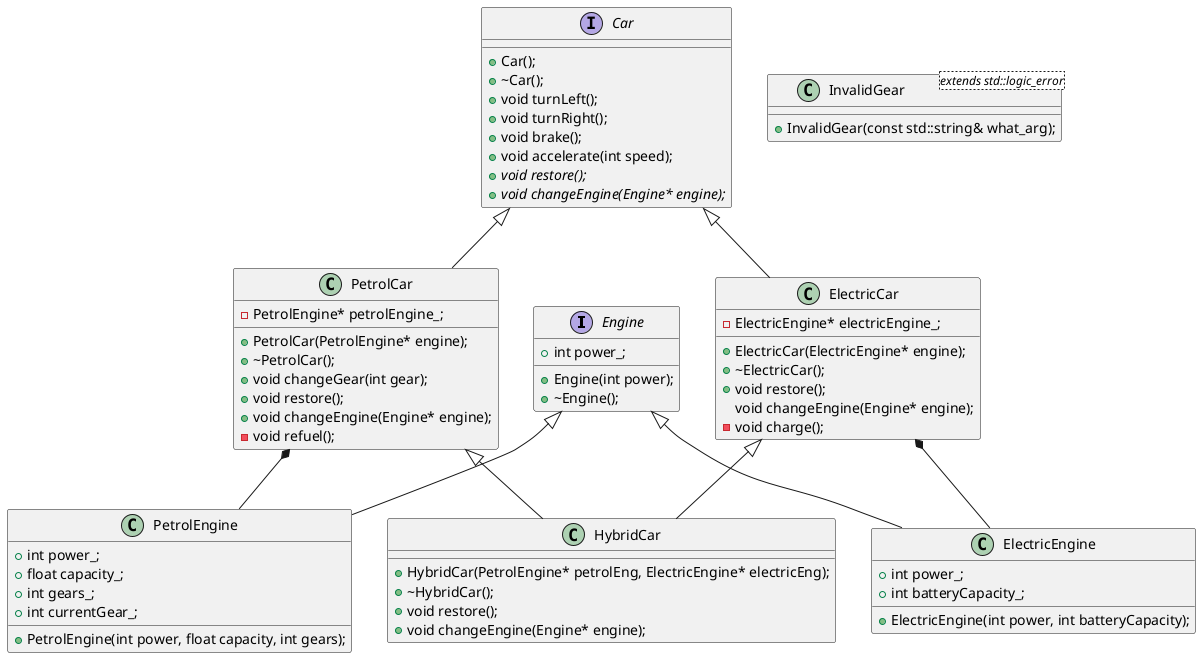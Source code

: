 @startuml Cars

interface Engine{
    +Engine(int power);
    +~Engine();
    +int power_;
}

class ElectricEngine {
    +ElectricEngine(int power, int batteryCapacity);
    +int power_;
    +int batteryCapacity_;
}

class PetrolEngine {
    +PetrolEngine(int power, float capacity, int gears);
    +int power_;
    +float capacity_;
    +int gears_;
    +int currentGear_;
}

interface Car {
    +Car();
    +~Car();
    +void turnLeft();
    +void turnRight();
    +void brake();
    +void accelerate(int speed);
    {abstract}+void restore();
    {abstract}+void changeEngine(Engine* engine);
}

class ElectricCar {
    +ElectricCar(ElectricEngine* engine);
    +~ElectricCar();
    +void restore();
    void changeEngine(Engine* engine);
    -ElectricEngine* electricEngine_;
    -void charge();
}

class HybridCar {
    +HybridCar(PetrolEngine* petrolEng, ElectricEngine* electricEng);
    +~HybridCar();
    +void restore();
    +void changeEngine(Engine* engine);
}

class PetrolCar {
    +PetrolCar(PetrolEngine* engine);
    +~PetrolCar();
    +void changeGear(int gear);
    +void restore();
    +void changeEngine(Engine* engine);
    -PetrolEngine* petrolEngine_;
    -void refuel();
}

class InvalidGear <extends std::logic_error> {
    +InvalidGear(const std::string& what_arg);
}


Engine <|-- PetrolEngine
Engine <|-- ElectricEngine

Car <|-- ElectricCar
Car <|-- PetrolCar

ElectricCar <|-- HybridCar
PetrolCar <|-- HybridCar

ElectricCar *-- ElectricEngine
PetrolCar *-- PetrolEngine

@enduml
